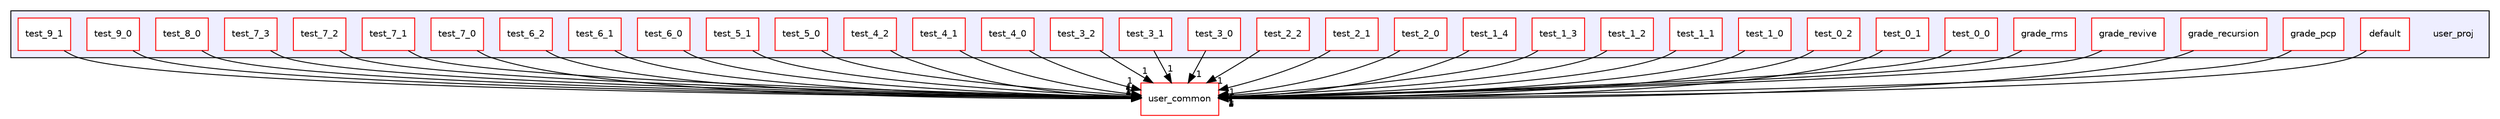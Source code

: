 digraph "user_proj" {
  compound=true
  node [ fontsize="10", fontname="Helvetica"];
  edge [ labelfontsize="10", labelfontname="Helvetica"];
  subgraph clusterdir_917e382b2acb853f1ccc58b2793ae86b {
    graph [ bgcolor="#eeeeff", pencolor="black", label="" URL="dir_917e382b2acb853f1ccc58b2793ae86b.html"];
    dir_917e382b2acb853f1ccc58b2793ae86b [shape=plaintext label="user_proj"];
    dir_ce8d0bdd505a18234edcaf1fa397eafb [shape=box label="default" color="red" fillcolor="white" style="filled" URL="dir_ce8d0bdd505a18234edcaf1fa397eafb.html"];
    dir_e228cd35a93ce1c28f2e5133859a2c37 [shape=box label="grade_pcp" color="red" fillcolor="white" style="filled" URL="dir_e228cd35a93ce1c28f2e5133859a2c37.html"];
    dir_1794621c3b525510d431d86b3e3b8ba0 [shape=box label="grade_recursion" color="red" fillcolor="white" style="filled" URL="dir_1794621c3b525510d431d86b3e3b8ba0.html"];
    dir_09cbdd4805226f6a896df4bd7168e2dc [shape=box label="grade_revive" color="red" fillcolor="white" style="filled" URL="dir_09cbdd4805226f6a896df4bd7168e2dc.html"];
    dir_037da4326acd81b98f179cb944ad2bb9 [shape=box label="grade_rms" color="red" fillcolor="white" style="filled" URL="dir_037da4326acd81b98f179cb944ad2bb9.html"];
    dir_624213e56d5d5b8204d666c1653090bf [shape=box label="test_0_0" color="red" fillcolor="white" style="filled" URL="dir_624213e56d5d5b8204d666c1653090bf.html"];
    dir_1a3494140c399637f9dae57370f71047 [shape=box label="test_0_1" color="red" fillcolor="white" style="filled" URL="dir_1a3494140c399637f9dae57370f71047.html"];
    dir_ff8a416722d54f9f52f34365f37d6b18 [shape=box label="test_0_2" color="red" fillcolor="white" style="filled" URL="dir_ff8a416722d54f9f52f34365f37d6b18.html"];
    dir_2d25b498c58e03af557d0fa3a0d9012f [shape=box label="test_1_0" color="red" fillcolor="white" style="filled" URL="dir_2d25b498c58e03af557d0fa3a0d9012f.html"];
    dir_e4baed4c5eae01b2a59f60ad7e777d87 [shape=box label="test_1_1" color="red" fillcolor="white" style="filled" URL="dir_e4baed4c5eae01b2a59f60ad7e777d87.html"];
    dir_5572a6cd1d1c8f6405524ff2100b06a3 [shape=box label="test_1_2" color="red" fillcolor="white" style="filled" URL="dir_5572a6cd1d1c8f6405524ff2100b06a3.html"];
    dir_c833a312ce3058a0204407eaf38a758d [shape=box label="test_1_3" color="red" fillcolor="white" style="filled" URL="dir_c833a312ce3058a0204407eaf38a758d.html"];
    dir_8b92454ff004cf971f6d9e0f16950f38 [shape=box label="test_1_4" color="red" fillcolor="white" style="filled" URL="dir_8b92454ff004cf971f6d9e0f16950f38.html"];
    dir_ed79f8016284c0703c4cd1f9ca03e032 [shape=box label="test_2_0" color="red" fillcolor="white" style="filled" URL="dir_ed79f8016284c0703c4cd1f9ca03e032.html"];
    dir_3bdcb3c4825d7e1ce526b06028a3bb91 [shape=box label="test_2_1" color="red" fillcolor="white" style="filled" URL="dir_3bdcb3c4825d7e1ce526b06028a3bb91.html"];
    dir_7b4e524accc1b60dba695ec1702fafb1 [shape=box label="test_2_2" color="red" fillcolor="white" style="filled" URL="dir_7b4e524accc1b60dba695ec1702fafb1.html"];
    dir_231565b6ff6f964b37cff4820e4b622e [shape=box label="test_3_0" color="red" fillcolor="white" style="filled" URL="dir_231565b6ff6f964b37cff4820e4b622e.html"];
    dir_28819815b277712e361446365dae8542 [shape=box label="test_3_1" color="red" fillcolor="white" style="filled" URL="dir_28819815b277712e361446365dae8542.html"];
    dir_3a8190bd4726243ef13ed7196ff816b3 [shape=box label="test_3_2" color="red" fillcolor="white" style="filled" URL="dir_3a8190bd4726243ef13ed7196ff816b3.html"];
    dir_d45bc73d820585e1f7e983e70128c32d [shape=box label="test_4_0" color="red" fillcolor="white" style="filled" URL="dir_d45bc73d820585e1f7e983e70128c32d.html"];
    dir_052e39cf330b9b95865d907ebd9c7000 [shape=box label="test_4_1" color="red" fillcolor="white" style="filled" URL="dir_052e39cf330b9b95865d907ebd9c7000.html"];
    dir_212b2a7c2c66d1488c84af39723c231d [shape=box label="test_4_2" color="red" fillcolor="white" style="filled" URL="dir_212b2a7c2c66d1488c84af39723c231d.html"];
    dir_1d982d1210b61acffeb8255db44326e6 [shape=box label="test_5_0" color="red" fillcolor="white" style="filled" URL="dir_1d982d1210b61acffeb8255db44326e6.html"];
    dir_53d5cb40627e7c27c25f64604f44e046 [shape=box label="test_5_1" color="red" fillcolor="white" style="filled" URL="dir_53d5cb40627e7c27c25f64604f44e046.html"];
    dir_6973a6f6a5d035ba85ddf65ca0151437 [shape=box label="test_6_0" color="red" fillcolor="white" style="filled" URL="dir_6973a6f6a5d035ba85ddf65ca0151437.html"];
    dir_969c5afa03ac9e5708d39ffe17be8e62 [shape=box label="test_6_1" color="red" fillcolor="white" style="filled" URL="dir_969c5afa03ac9e5708d39ffe17be8e62.html"];
    dir_448de3f939e2dc0f6f1d0aebc9cf58c2 [shape=box label="test_6_2" color="red" fillcolor="white" style="filled" URL="dir_448de3f939e2dc0f6f1d0aebc9cf58c2.html"];
    dir_0c10fa75afa1c8d55e61a9189a29116d [shape=box label="test_7_0" color="red" fillcolor="white" style="filled" URL="dir_0c10fa75afa1c8d55e61a9189a29116d.html"];
    dir_3773c1fd84989406e576420fb95ccc7d [shape=box label="test_7_1" color="red" fillcolor="white" style="filled" URL="dir_3773c1fd84989406e576420fb95ccc7d.html"];
    dir_4c4bc5686ae9d584f5f5e2adb26a8c53 [shape=box label="test_7_2" color="red" fillcolor="white" style="filled" URL="dir_4c4bc5686ae9d584f5f5e2adb26a8c53.html"];
    dir_02a28c68aaf72fe803ad7fdb5683367e [shape=box label="test_7_3" color="red" fillcolor="white" style="filled" URL="dir_02a28c68aaf72fe803ad7fdb5683367e.html"];
    dir_4a70db4c49d41263cf19e3e46ab071b9 [shape=box label="test_8_0" color="red" fillcolor="white" style="filled" URL="dir_4a70db4c49d41263cf19e3e46ab071b9.html"];
    dir_3334a3a2f2ee91af50e3fd304844103c [shape=box label="test_9_0" color="red" fillcolor="white" style="filled" URL="dir_3334a3a2f2ee91af50e3fd304844103c.html"];
    dir_e14bed154f64726973f8725580a11f2a [shape=box label="test_9_1" color="red" fillcolor="white" style="filled" URL="dir_e14bed154f64726973f8725580a11f2a.html"];
  }
  dir_3a5750680ef3b28b662cb739d8664c22 [shape=box label="user_common" fillcolor="white" style="filled" color="red" URL="dir_3a5750680ef3b28b662cb739d8664c22.html"];
  dir_624213e56d5d5b8204d666c1653090bf->dir_3a5750680ef3b28b662cb739d8664c22 [headlabel="1", labeldistance=1.5 headhref="dir_000017_000003.html"];
  dir_7b4e524accc1b60dba695ec1702fafb1->dir_3a5750680ef3b28b662cb739d8664c22 [headlabel="1", labeldistance=1.5 headhref="dir_000037_000003.html"];
  dir_0c10fa75afa1c8d55e61a9189a29116d->dir_3a5750680ef3b28b662cb739d8664c22 [headlabel="1", labeldistance=1.5 headhref="dir_000061_000003.html"];
  dir_3334a3a2f2ee91af50e3fd304844103c->dir_3a5750680ef3b28b662cb739d8664c22 [headlabel="1", labeldistance=1.5 headhref="dir_000071_000003.html"];
  dir_3773c1fd84989406e576420fb95ccc7d->dir_3a5750680ef3b28b662cb739d8664c22 [headlabel="1", labeldistance=1.5 headhref="dir_000063_000003.html"];
  dir_ce8d0bdd505a18234edcaf1fa397eafb->dir_3a5750680ef3b28b662cb739d8664c22 [headlabel="1", labeldistance=1.5 headhref="dir_000007_000003.html"];
  dir_09cbdd4805226f6a896df4bd7168e2dc->dir_3a5750680ef3b28b662cb739d8664c22 [headlabel="1", labeldistance=1.5 headhref="dir_000013_000003.html"];
  dir_448de3f939e2dc0f6f1d0aebc9cf58c2->dir_3a5750680ef3b28b662cb739d8664c22 [headlabel="1", labeldistance=1.5 headhref="dir_000059_000003.html"];
  dir_02a28c68aaf72fe803ad7fdb5683367e->dir_3a5750680ef3b28b662cb739d8664c22 [headlabel="1", labeldistance=1.5 headhref="dir_000067_000003.html"];
  dir_e228cd35a93ce1c28f2e5133859a2c37->dir_3a5750680ef3b28b662cb739d8664c22 [headlabel="1", labeldistance=1.5 headhref="dir_000009_000003.html"];
  dir_212b2a7c2c66d1488c84af39723c231d->dir_3a5750680ef3b28b662cb739d8664c22 [headlabel="1", labeldistance=1.5 headhref="dir_000049_000003.html"];
  dir_969c5afa03ac9e5708d39ffe17be8e62->dir_3a5750680ef3b28b662cb739d8664c22 [headlabel="1", labeldistance=1.5 headhref="dir_000057_000003.html"];
  dir_53d5cb40627e7c27c25f64604f44e046->dir_3a5750680ef3b28b662cb739d8664c22 [headlabel="1", labeldistance=1.5 headhref="dir_000053_000003.html"];
  dir_5572a6cd1d1c8f6405524ff2100b06a3->dir_3a5750680ef3b28b662cb739d8664c22 [headlabel="1", labeldistance=1.5 headhref="dir_000027_000003.html"];
  dir_1794621c3b525510d431d86b3e3b8ba0->dir_3a5750680ef3b28b662cb739d8664c22 [headlabel="1", labeldistance=1.5 headhref="dir_000011_000003.html"];
  dir_2d25b498c58e03af557d0fa3a0d9012f->dir_3a5750680ef3b28b662cb739d8664c22 [headlabel="1", labeldistance=1.5 headhref="dir_000023_000003.html"];
  dir_c833a312ce3058a0204407eaf38a758d->dir_3a5750680ef3b28b662cb739d8664c22 [headlabel="1", labeldistance=1.5 headhref="dir_000029_000003.html"];
  dir_e14bed154f64726973f8725580a11f2a->dir_3a5750680ef3b28b662cb739d8664c22 [headlabel="1", labeldistance=1.5 headhref="dir_000073_000003.html"];
  dir_8b92454ff004cf971f6d9e0f16950f38->dir_3a5750680ef3b28b662cb739d8664c22 [headlabel="1", labeldistance=1.5 headhref="dir_000031_000003.html"];
  dir_d45bc73d820585e1f7e983e70128c32d->dir_3a5750680ef3b28b662cb739d8664c22 [headlabel="1", labeldistance=1.5 headhref="dir_000045_000003.html"];
  dir_037da4326acd81b98f179cb944ad2bb9->dir_3a5750680ef3b28b662cb739d8664c22 [headlabel="1", labeldistance=1.5 headhref="dir_000015_000003.html"];
  dir_28819815b277712e361446365dae8542->dir_3a5750680ef3b28b662cb739d8664c22 [headlabel="1", labeldistance=1.5 headhref="dir_000041_000003.html"];
  dir_ff8a416722d54f9f52f34365f37d6b18->dir_3a5750680ef3b28b662cb739d8664c22 [headlabel="1", labeldistance=1.5 headhref="dir_000021_000003.html"];
  dir_052e39cf330b9b95865d907ebd9c7000->dir_3a5750680ef3b28b662cb739d8664c22 [headlabel="1", labeldistance=1.5 headhref="dir_000047_000003.html"];
  dir_3a8190bd4726243ef13ed7196ff816b3->dir_3a5750680ef3b28b662cb739d8664c22 [headlabel="1", labeldistance=1.5 headhref="dir_000043_000003.html"];
  dir_3bdcb3c4825d7e1ce526b06028a3bb91->dir_3a5750680ef3b28b662cb739d8664c22 [headlabel="1", labeldistance=1.5 headhref="dir_000035_000003.html"];
  dir_231565b6ff6f964b37cff4820e4b622e->dir_3a5750680ef3b28b662cb739d8664c22 [headlabel="1", labeldistance=1.5 headhref="dir_000039_000003.html"];
  dir_4c4bc5686ae9d584f5f5e2adb26a8c53->dir_3a5750680ef3b28b662cb739d8664c22 [headlabel="1", labeldistance=1.5 headhref="dir_000065_000003.html"];
  dir_e4baed4c5eae01b2a59f60ad7e777d87->dir_3a5750680ef3b28b662cb739d8664c22 [headlabel="1", labeldistance=1.5 headhref="dir_000025_000003.html"];
  dir_4a70db4c49d41263cf19e3e46ab071b9->dir_3a5750680ef3b28b662cb739d8664c22 [headlabel="1", labeldistance=1.5 headhref="dir_000069_000003.html"];
  dir_1d982d1210b61acffeb8255db44326e6->dir_3a5750680ef3b28b662cb739d8664c22 [headlabel="1", labeldistance=1.5 headhref="dir_000051_000003.html"];
  dir_ed79f8016284c0703c4cd1f9ca03e032->dir_3a5750680ef3b28b662cb739d8664c22 [headlabel="1", labeldistance=1.5 headhref="dir_000033_000003.html"];
  dir_6973a6f6a5d035ba85ddf65ca0151437->dir_3a5750680ef3b28b662cb739d8664c22 [headlabel="1", labeldistance=1.5 headhref="dir_000055_000003.html"];
  dir_1a3494140c399637f9dae57370f71047->dir_3a5750680ef3b28b662cb739d8664c22 [headlabel="1", labeldistance=1.5 headhref="dir_000019_000003.html"];
}
